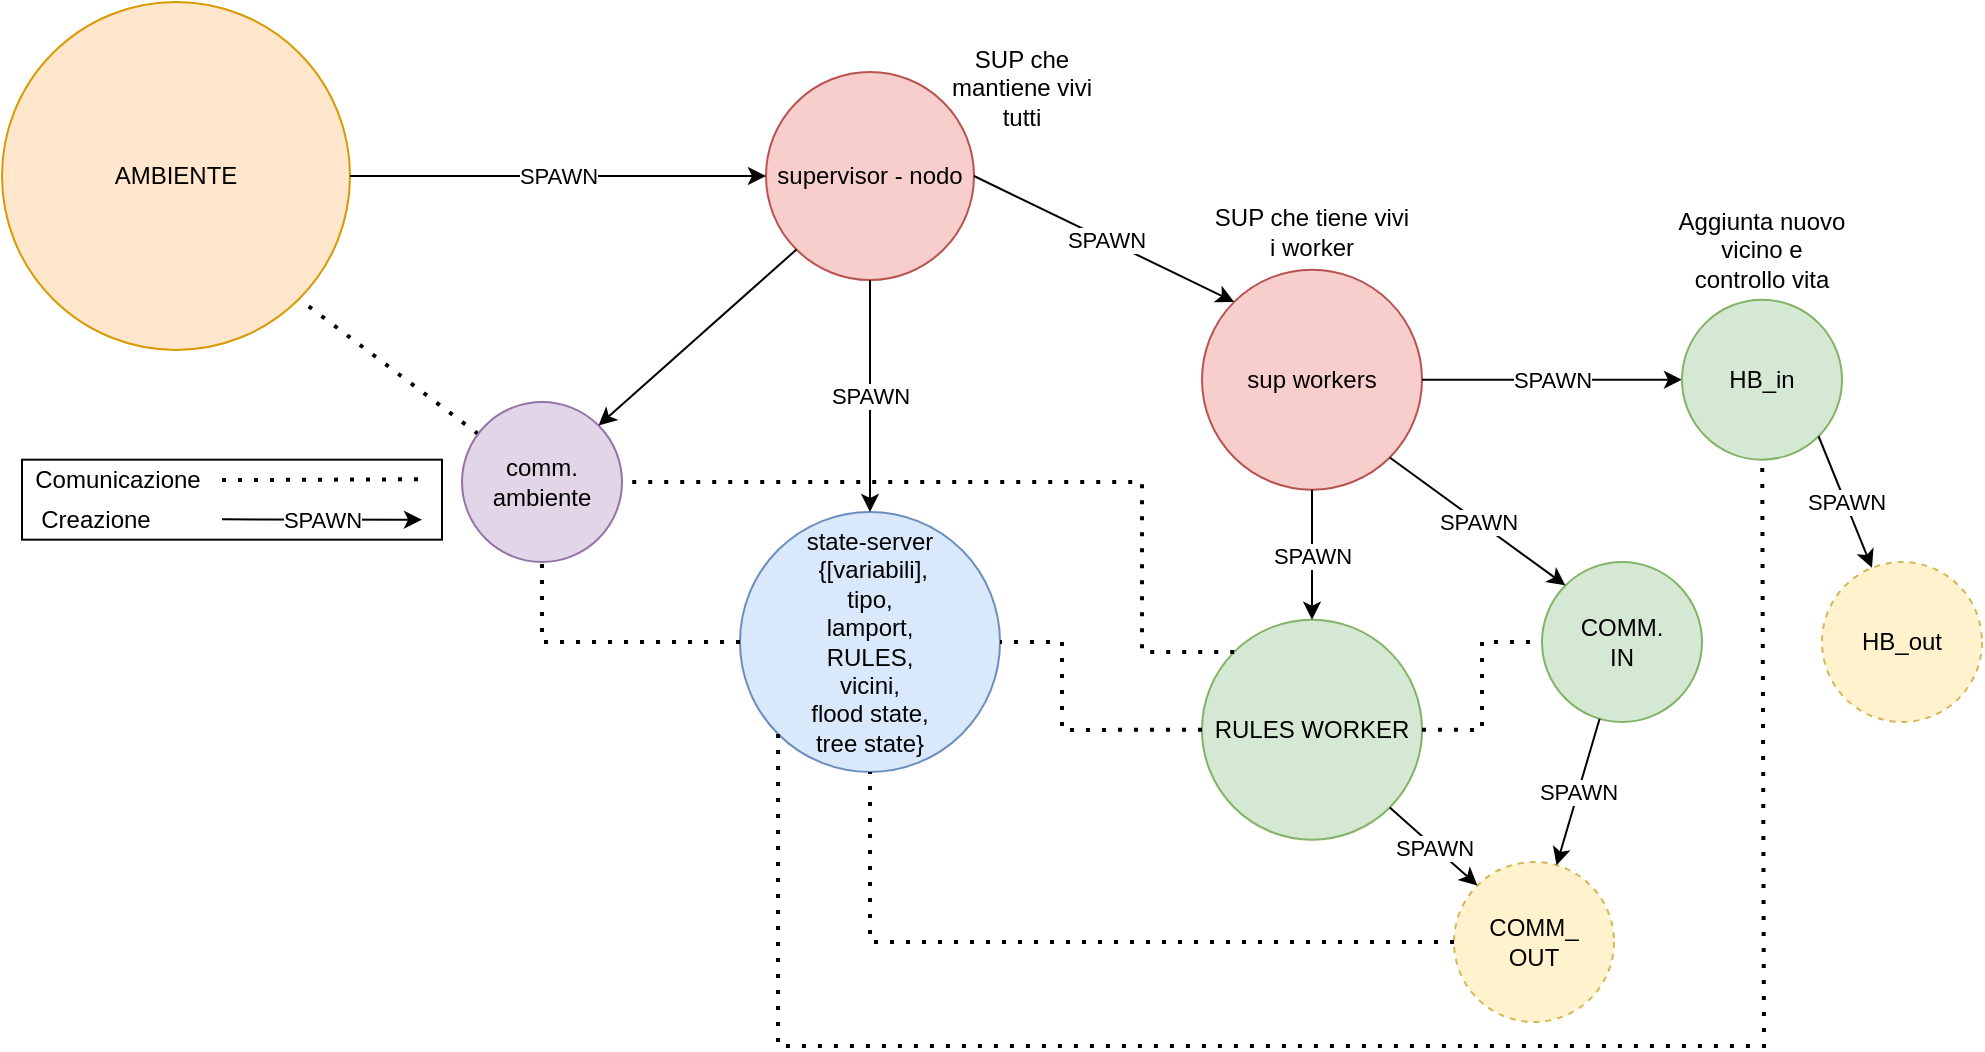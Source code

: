 <mxfile version="14.6.10" type="github">
  <diagram id="8f2JrUlGuPTvHsmJs0fN" name="Page-1">
    <mxGraphModel dx="1182" dy="769" grid="1" gridSize="10" guides="1" tooltips="1" connect="1" arrows="1" fold="1" page="1" pageScale="1" pageWidth="827" pageHeight="1169" math="0" shadow="0">
      <root>
        <mxCell id="0" />
        <mxCell id="1" parent="0" />
        <mxCell id="-jcanLdKdCl-yKt6BdGD-53" value="" style="rounded=0;whiteSpace=wrap;html=1;fillColor=#ffffff;" parent="1" vertex="1">
          <mxGeometry x="10" y="228.84" width="210" height="40" as="geometry" />
        </mxCell>
        <mxCell id="IBeI8l__l9tSu07Wctf3-1" value="supervisor - nodo" style="ellipse;whiteSpace=wrap;html=1;aspect=fixed;fillColor=#f8cecc;strokeColor=#b85450;" parent="1" vertex="1">
          <mxGeometry x="382" y="35" width="104" height="104" as="geometry" />
        </mxCell>
        <mxCell id="IBeI8l__l9tSu07Wctf3-3" value="state-server&lt;br&gt;&amp;nbsp;{[variabili], &lt;br&gt;tipo,&lt;br&gt;lamport,&lt;br&gt;RULES,&lt;br&gt;vicini,&lt;br&gt;flood state,&lt;br&gt;tree state}" style="ellipse;whiteSpace=wrap;html=1;aspect=fixed;fillColor=#dae8fc;strokeColor=#6c8ebf;" parent="1" vertex="1">
          <mxGeometry x="369" y="255" width="130" height="130" as="geometry" />
        </mxCell>
        <mxCell id="IBeI8l__l9tSu07Wctf3-5" value="sup workers" style="ellipse;whiteSpace=wrap;html=1;aspect=fixed;fillColor=#f8cecc;strokeColor=#b85450;" parent="1" vertex="1">
          <mxGeometry x="600" y="133.84" width="110" height="110" as="geometry" />
        </mxCell>
        <mxCell id="IBeI8l__l9tSu07Wctf3-8" value="COMM.&lt;br&gt;IN" style="ellipse;whiteSpace=wrap;html=1;aspect=fixed;fillColor=#d5e8d4;strokeColor=#82b366;" parent="1" vertex="1">
          <mxGeometry x="770" y="280.0" width="80" height="80" as="geometry" />
        </mxCell>
        <mxCell id="IBeI8l__l9tSu07Wctf3-12" value="RULES WORKER" style="ellipse;whiteSpace=wrap;html=1;aspect=fixed;fillColor=#d5e8d4;strokeColor=#82b366;" parent="1" vertex="1">
          <mxGeometry x="600" y="308.84" width="110" height="110" as="geometry" />
        </mxCell>
        <mxCell id="IBeI8l__l9tSu07Wctf3-23" value="SUP che mantiene vivi tutti" style="text;html=1;strokeColor=none;fillColor=none;align=center;verticalAlign=middle;whiteSpace=wrap;rounded=0;" parent="1" vertex="1">
          <mxGeometry x="470" y="10" width="80" height="65" as="geometry" />
        </mxCell>
        <mxCell id="IBeI8l__l9tSu07Wctf3-24" value="SUP che tiene vivi i worker" style="text;html=1;strokeColor=none;fillColor=none;align=center;verticalAlign=middle;whiteSpace=wrap;rounded=0;" parent="1" vertex="1">
          <mxGeometry x="605" y="100.0" width="100" height="30" as="geometry" />
        </mxCell>
        <mxCell id="IBeI8l__l9tSu07Wctf3-25" value="AMBIENTE" style="ellipse;whiteSpace=wrap;html=1;aspect=fixed;fillColor=#ffe6cc;strokeColor=#d79b00;" parent="1" vertex="1">
          <mxGeometry width="174" height="174" as="geometry" />
        </mxCell>
        <mxCell id="IBeI8l__l9tSu07Wctf3-32" value="" style="endArrow=none;dashed=1;html=1;dashPattern=1 3;strokeWidth=2;entryX=1;entryY=1;entryDx=0;entryDy=0;" parent="1" source="-jcanLdKdCl-yKt6BdGD-3" target="IBeI8l__l9tSu07Wctf3-25" edge="1">
          <mxGeometry width="50" height="50" relative="1" as="geometry">
            <mxPoint x="680" y="146" as="sourcePoint" />
            <mxPoint x="307.0" y="20" as="targetPoint" />
          </mxGeometry>
        </mxCell>
        <mxCell id="IBeI8l__l9tSu07Wctf3-35" value="" style="endArrow=classic;html=1;entryX=0;entryY=0.5;entryDx=0;entryDy=0;exitX=1;exitY=0.5;exitDx=0;exitDy=0;" parent="1" source="IBeI8l__l9tSu07Wctf3-25" target="IBeI8l__l9tSu07Wctf3-1" edge="1">
          <mxGeometry relative="1" as="geometry">
            <mxPoint x="220" y="40" as="sourcePoint" />
            <mxPoint x="540" y="280" as="targetPoint" />
          </mxGeometry>
        </mxCell>
        <mxCell id="IBeI8l__l9tSu07Wctf3-36" value="SPAWN" style="edgeLabel;resizable=0;html=1;align=center;verticalAlign=middle;" parent="IBeI8l__l9tSu07Wctf3-35" connectable="0" vertex="1">
          <mxGeometry relative="1" as="geometry" />
        </mxCell>
        <mxCell id="CnOm33l_RqHOCfw_i5Eg-6" value="Aggiunta nuovo vicino e controllo vita" style="text;html=1;strokeColor=none;fillColor=none;align=center;verticalAlign=middle;whiteSpace=wrap;rounded=0;" parent="1" vertex="1">
          <mxGeometry x="835" y="113.84" width="90" height="20" as="geometry" />
        </mxCell>
        <mxCell id="-jcanLdKdCl-yKt6BdGD-3" value="comm.&lt;br&gt;ambiente" style="ellipse;whiteSpace=wrap;html=1;aspect=fixed;fillColor=#e1d5e7;strokeColor=#9673a6;" parent="1" vertex="1">
          <mxGeometry x="230" y="200.0" width="80" height="80" as="geometry" />
        </mxCell>
        <mxCell id="-jcanLdKdCl-yKt6BdGD-7" value="" style="endArrow=classic;html=1;entryX=1;entryY=0;entryDx=0;entryDy=0;exitX=0;exitY=1;exitDx=0;exitDy=0;" parent="1" source="IBeI8l__l9tSu07Wctf3-1" target="-jcanLdKdCl-yKt6BdGD-3" edge="1">
          <mxGeometry width="50" height="50" relative="1" as="geometry">
            <mxPoint x="468" y="124" as="sourcePoint" />
            <mxPoint x="530" y="243.84" as="targetPoint" />
          </mxGeometry>
        </mxCell>
        <mxCell id="-jcanLdKdCl-yKt6BdGD-8" value="COMM_&lt;br&gt;OUT" style="ellipse;whiteSpace=wrap;html=1;aspect=fixed;dashed=1;fillColor=#fff2cc;strokeColor=#d6b656;" parent="1" vertex="1">
          <mxGeometry x="726" y="430.0" width="80" height="80" as="geometry" />
        </mxCell>
        <mxCell id="-jcanLdKdCl-yKt6BdGD-12" value="" style="endArrow=classic;html=1;exitX=0.5;exitY=1;exitDx=0;exitDy=0;" parent="1" source="IBeI8l__l9tSu07Wctf3-1" target="IBeI8l__l9tSu07Wctf3-3" edge="1">
          <mxGeometry relative="1" as="geometry">
            <mxPoint x="116.54" y="249.24" as="sourcePoint" />
            <mxPoint x="333.996" y="363.84" as="targetPoint" />
          </mxGeometry>
        </mxCell>
        <mxCell id="-jcanLdKdCl-yKt6BdGD-13" value="SPAWN" style="edgeLabel;resizable=0;html=1;align=center;verticalAlign=middle;" parent="-jcanLdKdCl-yKt6BdGD-12" connectable="0" vertex="1">
          <mxGeometry relative="1" as="geometry" />
        </mxCell>
        <mxCell id="-jcanLdKdCl-yKt6BdGD-14" value="" style="endArrow=classic;html=1;entryX=0;entryY=0;entryDx=0;entryDy=0;exitX=1;exitY=0.5;exitDx=0;exitDy=0;" parent="1" source="IBeI8l__l9tSu07Wctf3-1" target="IBeI8l__l9tSu07Wctf3-5" edge="1">
          <mxGeometry relative="1" as="geometry">
            <mxPoint x="570" y="87" as="sourcePoint" />
            <mxPoint x="491.456" y="125.44" as="targetPoint" />
          </mxGeometry>
        </mxCell>
        <mxCell id="-jcanLdKdCl-yKt6BdGD-15" value="SPAWN" style="edgeLabel;resizable=0;html=1;align=center;verticalAlign=middle;" parent="-jcanLdKdCl-yKt6BdGD-14" connectable="0" vertex="1">
          <mxGeometry relative="1" as="geometry" />
        </mxCell>
        <mxCell id="-jcanLdKdCl-yKt6BdGD-16" value="" style="endArrow=classic;html=1;entryX=0.5;entryY=0;entryDx=0;entryDy=0;exitX=0.5;exitY=1;exitDx=0;exitDy=0;" parent="1" source="IBeI8l__l9tSu07Wctf3-5" target="IBeI8l__l9tSu07Wctf3-12" edge="1">
          <mxGeometry relative="1" as="geometry">
            <mxPoint x="414.0" y="20.84" as="sourcePoint" />
            <mxPoint x="631.456" y="135.44" as="targetPoint" />
          </mxGeometry>
        </mxCell>
        <mxCell id="-jcanLdKdCl-yKt6BdGD-17" value="SPAWN" style="edgeLabel;resizable=0;html=1;align=center;verticalAlign=middle;" parent="-jcanLdKdCl-yKt6BdGD-16" connectable="0" vertex="1">
          <mxGeometry relative="1" as="geometry" />
        </mxCell>
        <mxCell id="-jcanLdKdCl-yKt6BdGD-18" value="" style="endArrow=classic;html=1;entryX=0;entryY=0;entryDx=0;entryDy=0;exitX=1;exitY=1;exitDx=0;exitDy=0;" parent="1" source="IBeI8l__l9tSu07Wctf3-5" target="IBeI8l__l9tSu07Wctf3-8" edge="1">
          <mxGeometry relative="1" as="geometry">
            <mxPoint x="424.0" y="30.84" as="sourcePoint" />
            <mxPoint x="641.456" y="145.44" as="targetPoint" />
          </mxGeometry>
        </mxCell>
        <mxCell id="-jcanLdKdCl-yKt6BdGD-19" value="SPAWN" style="edgeLabel;resizable=0;html=1;align=center;verticalAlign=middle;" parent="-jcanLdKdCl-yKt6BdGD-18" connectable="0" vertex="1">
          <mxGeometry relative="1" as="geometry" />
        </mxCell>
        <mxCell id="-jcanLdKdCl-yKt6BdGD-20" value="" style="endArrow=classic;html=1;entryX=0;entryY=0.5;entryDx=0;entryDy=0;exitX=1;exitY=0.5;exitDx=0;exitDy=0;" parent="1" source="IBeI8l__l9tSu07Wctf3-5" target="3y9wfljf3Pt6f6VjnLFp-1" edge="1">
          <mxGeometry relative="1" as="geometry">
            <mxPoint x="434.0" y="40.84" as="sourcePoint" />
            <mxPoint x="870" y="188.84" as="targetPoint" />
          </mxGeometry>
        </mxCell>
        <mxCell id="-jcanLdKdCl-yKt6BdGD-21" value="SPAWN" style="edgeLabel;resizable=0;html=1;align=center;verticalAlign=middle;" parent="-jcanLdKdCl-yKt6BdGD-20" connectable="0" vertex="1">
          <mxGeometry relative="1" as="geometry" />
        </mxCell>
        <mxCell id="-jcanLdKdCl-yKt6BdGD-30" value="" style="endArrow=none;dashed=1;html=1;dashPattern=1 3;strokeWidth=2;entryX=0.5;entryY=1;entryDx=0;entryDy=0;exitX=0;exitY=0.5;exitDx=0;exitDy=0;rounded=0;" parent="1" source="-jcanLdKdCl-yKt6BdGD-8" target="IBeI8l__l9tSu07Wctf3-3" edge="1">
          <mxGeometry width="50" height="50" relative="1" as="geometry">
            <mxPoint x="290" y="428.84" as="sourcePoint" />
            <mxPoint x="340" y="378.84" as="targetPoint" />
            <Array as="points">
              <mxPoint x="560" y="470" />
              <mxPoint x="434" y="470" />
              <mxPoint x="434" y="440" />
            </Array>
          </mxGeometry>
        </mxCell>
        <mxCell id="-jcanLdKdCl-yKt6BdGD-31" value="" style="endArrow=none;dashed=1;html=1;dashPattern=1 3;strokeWidth=2;exitX=0;exitY=1;exitDx=0;exitDy=0;rounded=0;" parent="1" source="IBeI8l__l9tSu07Wctf3-3" edge="1" target="3y9wfljf3Pt6f6VjnLFp-1">
          <mxGeometry width="50" height="50" relative="1" as="geometry">
            <mxPoint x="388.038" y="357.962" as="sourcePoint" />
            <mxPoint x="910" y="337" as="targetPoint" />
            <Array as="points">
              <mxPoint x="388" y="522" />
              <mxPoint x="881" y="522" />
            </Array>
          </mxGeometry>
        </mxCell>
        <mxCell id="-jcanLdKdCl-yKt6BdGD-32" value="" style="endArrow=none;dashed=1;html=1;dashPattern=1 3;strokeWidth=2;exitX=0;exitY=0.5;exitDx=0;exitDy=0;rounded=0;entryX=1;entryY=0.5;entryDx=0;entryDy=0;" parent="1" source="IBeI8l__l9tSu07Wctf3-12" target="IBeI8l__l9tSu07Wctf3-3" edge="1">
          <mxGeometry width="50" height="50" relative="1" as="geometry">
            <mxPoint x="320" y="443.84" as="sourcePoint" />
            <mxPoint x="530" y="310" as="targetPoint" />
            <Array as="points">
              <mxPoint x="530" y="364" />
              <mxPoint x="530" y="320" />
            </Array>
          </mxGeometry>
        </mxCell>
        <mxCell id="-jcanLdKdCl-yKt6BdGD-35" value="" style="endArrow=none;dashed=1;html=1;dashPattern=1 3;strokeWidth=2;entryX=1;entryY=0.5;entryDx=0;entryDy=0;exitX=0;exitY=0;exitDx=0;exitDy=0;rounded=0;orthogonal=1;" parent="1" source="IBeI8l__l9tSu07Wctf3-12" target="-jcanLdKdCl-yKt6BdGD-3" edge="1">
          <mxGeometry width="50" height="50" relative="1" as="geometry">
            <mxPoint x="290" y="302.91" as="sourcePoint" />
            <mxPoint x="408.284" y="211.194" as="targetPoint" />
            <Array as="points">
              <mxPoint x="570" y="325" />
              <mxPoint x="570" y="240" />
            </Array>
          </mxGeometry>
        </mxCell>
        <mxCell id="-jcanLdKdCl-yKt6BdGD-39" value="" style="endArrow=classic;html=1;entryX=0;entryY=0;entryDx=0;entryDy=0;exitX=1;exitY=1;exitDx=0;exitDy=0;" parent="1" source="IBeI8l__l9tSu07Wctf3-12" target="-jcanLdKdCl-yKt6BdGD-8" edge="1">
          <mxGeometry relative="1" as="geometry">
            <mxPoint x="750" y="290" as="sourcePoint" />
            <mxPoint x="750" y="355" as="targetPoint" />
          </mxGeometry>
        </mxCell>
        <mxCell id="-jcanLdKdCl-yKt6BdGD-40" value="SPAWN" style="edgeLabel;resizable=0;html=1;align=center;verticalAlign=middle;" parent="-jcanLdKdCl-yKt6BdGD-39" connectable="0" vertex="1">
          <mxGeometry relative="1" as="geometry" />
        </mxCell>
        <mxCell id="-jcanLdKdCl-yKt6BdGD-45" value="" style="endArrow=none;dashed=1;html=1;dashPattern=1 3;strokeWidth=2;entryX=0;entryY=0.5;entryDx=0;entryDy=0;exitX=1;exitY=0.5;exitDx=0;exitDy=0;rounded=0;" parent="1" source="IBeI8l__l9tSu07Wctf3-12" target="IBeI8l__l9tSu07Wctf3-8" edge="1">
          <mxGeometry width="50" height="50" relative="1" as="geometry">
            <mxPoint x="470" y="420" as="sourcePoint" />
            <mxPoint x="520" y="370" as="targetPoint" />
            <Array as="points">
              <mxPoint x="740" y="364" />
              <mxPoint x="740" y="320" />
            </Array>
          </mxGeometry>
        </mxCell>
        <mxCell id="-jcanLdKdCl-yKt6BdGD-46" value="" style="endArrow=none;dashed=1;html=1;dashPattern=1 3;strokeWidth=2;entryX=0.5;entryY=1;entryDx=0;entryDy=0;exitX=0;exitY=0.5;exitDx=0;exitDy=0;rounded=0;" parent="1" source="IBeI8l__l9tSu07Wctf3-3" target="-jcanLdKdCl-yKt6BdGD-3" edge="1">
          <mxGeometry width="50" height="50" relative="1" as="geometry">
            <mxPoint x="170" y="418.84" as="sourcePoint" />
            <mxPoint x="220" y="368.84" as="targetPoint" />
            <Array as="points">
              <mxPoint x="270" y="320" />
            </Array>
          </mxGeometry>
        </mxCell>
        <mxCell id="-jcanLdKdCl-yKt6BdGD-47" value="" style="endArrow=none;dashed=1;html=1;dashPattern=1 3;strokeWidth=2;" parent="1" edge="1">
          <mxGeometry width="50" height="50" relative="1" as="geometry">
            <mxPoint x="110" y="239.05" as="sourcePoint" />
            <mxPoint x="210" y="238.63" as="targetPoint" />
          </mxGeometry>
        </mxCell>
        <mxCell id="-jcanLdKdCl-yKt6BdGD-48" value="Comunicazione" style="text;html=1;strokeColor=none;fillColor=none;align=center;verticalAlign=middle;whiteSpace=wrap;rounded=0;dashed=1;" parent="1" vertex="1">
          <mxGeometry x="13" y="228.84" width="90" height="20" as="geometry" />
        </mxCell>
        <mxCell id="-jcanLdKdCl-yKt6BdGD-50" value="" style="endArrow=classic;html=1;" parent="1" edge="1">
          <mxGeometry relative="1" as="geometry">
            <mxPoint x="110" y="258.67" as="sourcePoint" />
            <mxPoint x="210" y="258.84" as="targetPoint" />
          </mxGeometry>
        </mxCell>
        <mxCell id="-jcanLdKdCl-yKt6BdGD-51" value="SPAWN" style="edgeLabel;resizable=0;html=1;align=center;verticalAlign=middle;" parent="-jcanLdKdCl-yKt6BdGD-50" connectable="0" vertex="1">
          <mxGeometry relative="1" as="geometry" />
        </mxCell>
        <mxCell id="-jcanLdKdCl-yKt6BdGD-52" value="Creazione" style="text;html=1;strokeColor=none;fillColor=none;align=center;verticalAlign=middle;whiteSpace=wrap;rounded=0;dashed=1;" parent="1" vertex="1">
          <mxGeometry x="13" y="248.84" width="68" height="20" as="geometry" />
        </mxCell>
        <mxCell id="3y9wfljf3Pt6f6VjnLFp-1" value="HB_in" style="ellipse;whiteSpace=wrap;html=1;aspect=fixed;fillColor=#d5e8d4;strokeColor=#82b366;" parent="1" vertex="1">
          <mxGeometry x="840" y="148.84" width="80" height="80" as="geometry" />
        </mxCell>
        <mxCell id="3y9wfljf3Pt6f6VjnLFp-2" value="HB_out" style="ellipse;whiteSpace=wrap;html=1;aspect=fixed;fillColor=#fff2cc;strokeColor=#d6b656;dashed=1;" parent="1" vertex="1">
          <mxGeometry x="910" y="280" width="80" height="80" as="geometry" />
        </mxCell>
        <mxCell id="3y9wfljf3Pt6f6VjnLFp-4" value="" style="endArrow=classic;html=1;exitX=1;exitY=1;exitDx=0;exitDy=0;" parent="1" source="3y9wfljf3Pt6f6VjnLFp-1" target="3y9wfljf3Pt6f6VjnLFp-2" edge="1">
          <mxGeometry relative="1" as="geometry">
            <mxPoint x="703.891" y="237.731" as="sourcePoint" />
            <mxPoint x="791.716" y="301.716" as="targetPoint" />
          </mxGeometry>
        </mxCell>
        <mxCell id="3y9wfljf3Pt6f6VjnLFp-5" value="SPAWN" style="edgeLabel;resizable=0;html=1;align=center;verticalAlign=middle;" parent="3y9wfljf3Pt6f6VjnLFp-4" connectable="0" vertex="1">
          <mxGeometry relative="1" as="geometry" />
        </mxCell>
        <mxCell id="3y9wfljf3Pt6f6VjnLFp-8" value="" style="endArrow=classic;html=1;" parent="1" source="IBeI8l__l9tSu07Wctf3-8" target="-jcanLdKdCl-yKt6BdGD-8" edge="1">
          <mxGeometry relative="1" as="geometry">
            <mxPoint x="703.891" y="412.731" as="sourcePoint" />
            <mxPoint x="751.716" y="451.716" as="targetPoint" />
          </mxGeometry>
        </mxCell>
        <mxCell id="3y9wfljf3Pt6f6VjnLFp-9" value="SPAWN" style="edgeLabel;resizable=0;html=1;align=center;verticalAlign=middle;" parent="3y9wfljf3Pt6f6VjnLFp-8" connectable="0" vertex="1">
          <mxGeometry relative="1" as="geometry" />
        </mxCell>
      </root>
    </mxGraphModel>
  </diagram>
</mxfile>
